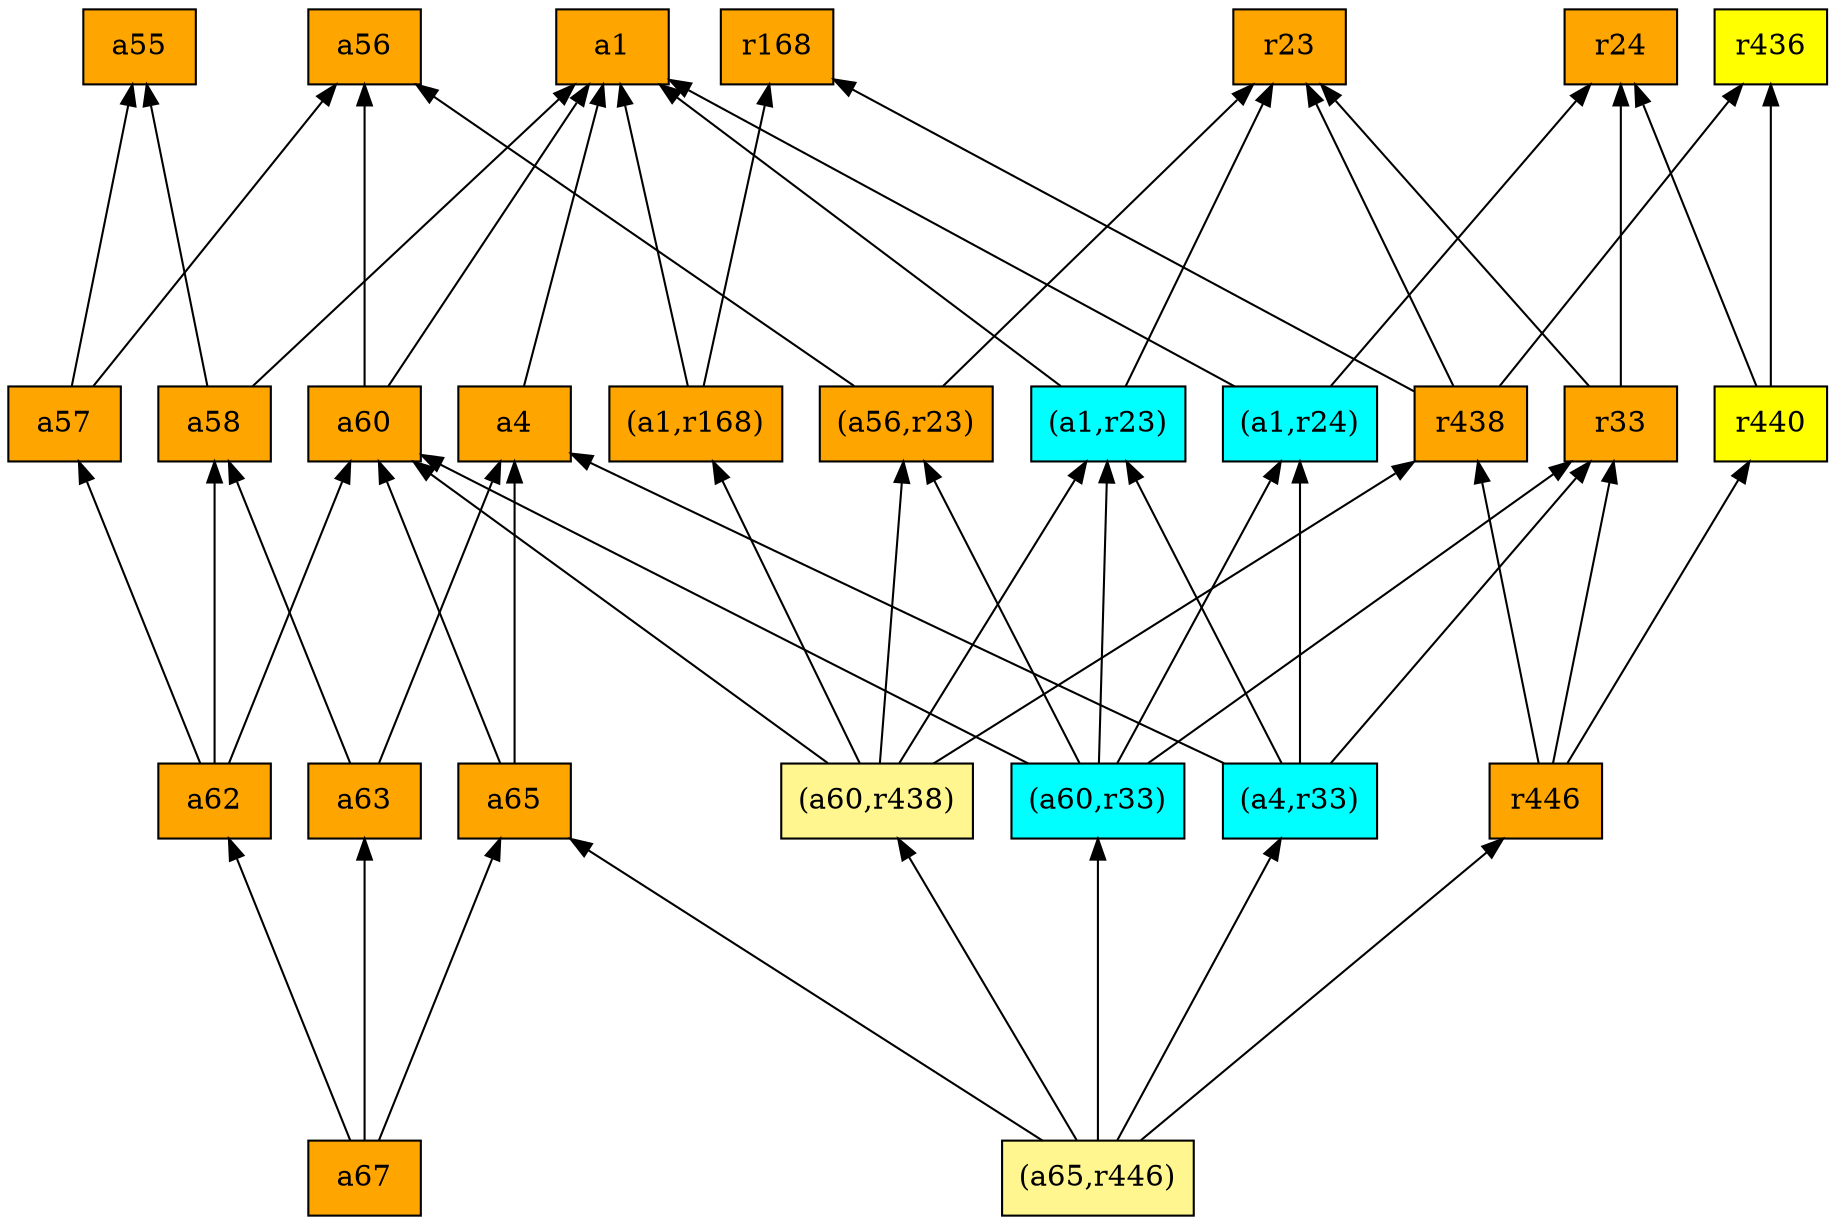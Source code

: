 digraph G {
rankdir=BT;ranksep="2.0";
"(a56,r23)" [shape=record,fillcolor=orange,style=filled,label="{(a56,r23)}"];
"a58" [shape=record,fillcolor=orange,style=filled,label="{a58}"];
"(a4,r33)" [shape=record,fillcolor=cyan,style=filled,label="{(a4,r33)}"];
"a63" [shape=record,fillcolor=orange,style=filled,label="{a63}"];
"(a60,r438)" [shape=record,fillcolor=khaki1,style=filled,label="{(a60,r438)}"];
"a57" [shape=record,fillcolor=orange,style=filled,label="{a57}"];
"a56" [shape=record,fillcolor=orange,style=filled,label="{a56}"];
"(a1,r168)" [shape=record,fillcolor=orange,style=filled,label="{(a1,r168)}"];
"a67" [shape=record,fillcolor=orange,style=filled,label="{a67}"];
"a65" [shape=record,fillcolor=orange,style=filled,label="{a65}"];
"r440" [shape=record,fillcolor=yellow,style=filled,label="{r440}"];
"a62" [shape=record,fillcolor=orange,style=filled,label="{a62}"];
"r436" [shape=record,fillcolor=yellow,style=filled,label="{r436}"];
"a1" [shape=record,fillcolor=orange,style=filled,label="{a1}"];
"r438" [shape=record,fillcolor=orange,style=filled,label="{r438}"];
"(a1,r23)" [shape=record,fillcolor=cyan,style=filled,label="{(a1,r23)}"];
"(a1,r24)" [shape=record,fillcolor=cyan,style=filled,label="{(a1,r24)}"];
"a60" [shape=record,fillcolor=orange,style=filled,label="{a60}"];
"a4" [shape=record,fillcolor=orange,style=filled,label="{a4}"];
"r24" [shape=record,fillcolor=orange,style=filled,label="{r24}"];
"a55" [shape=record,fillcolor=orange,style=filled,label="{a55}"];
"r23" [shape=record,fillcolor=orange,style=filled,label="{r23}"];
"r33" [shape=record,fillcolor=orange,style=filled,label="{r33}"];
"r446" [shape=record,fillcolor=orange,style=filled,label="{r446}"];
"(a60,r33)" [shape=record,fillcolor=cyan,style=filled,label="{(a60,r33)}"];
"(a65,r446)" [shape=record,fillcolor=khaki1,style=filled,label="{(a65,r446)}"];
"r168" [shape=record,fillcolor=orange,style=filled,label="{r168}"];
"(a56,r23)" -> "a56"
"(a56,r23)" -> "r23"
"a58" -> "a1"
"a58" -> "a55"
"(a4,r33)" -> "a4"
"(a4,r33)" -> "(a1,r23)"
"(a4,r33)" -> "(a1,r24)"
"(a4,r33)" -> "r33"
"a63" -> "a58"
"a63" -> "a4"
"(a60,r438)" -> "r438"
"(a60,r438)" -> "(a56,r23)"
"(a60,r438)" -> "(a1,r23)"
"(a60,r438)" -> "a60"
"(a60,r438)" -> "(a1,r168)"
"a57" -> "a56"
"a57" -> "a55"
"(a1,r168)" -> "a1"
"(a1,r168)" -> "r168"
"a67" -> "a63"
"a67" -> "a65"
"a67" -> "a62"
"a65" -> "a60"
"a65" -> "a4"
"r440" -> "r24"
"r440" -> "r436"
"a62" -> "a58"
"a62" -> "a60"
"a62" -> "a57"
"r438" -> "r436"
"r438" -> "r168"
"r438" -> "r23"
"(a1,r23)" -> "a1"
"(a1,r23)" -> "r23"
"(a1,r24)" -> "a1"
"(a1,r24)" -> "r24"
"a60" -> "a1"
"a60" -> "a56"
"a4" -> "a1"
"r33" -> "r24"
"r33" -> "r23"
"r446" -> "r438"
"r446" -> "r33"
"r446" -> "r440"
"(a60,r33)" -> "(a56,r23)"
"(a60,r33)" -> "(a1,r23)"
"(a60,r33)" -> "(a1,r24)"
"(a60,r33)" -> "a60"
"(a60,r33)" -> "r33"
"(a65,r446)" -> "(a4,r33)"
"(a65,r446)" -> "(a60,r438)"
"(a65,r446)" -> "a65"
"(a65,r446)" -> "r446"
"(a65,r446)" -> "(a60,r33)"
}